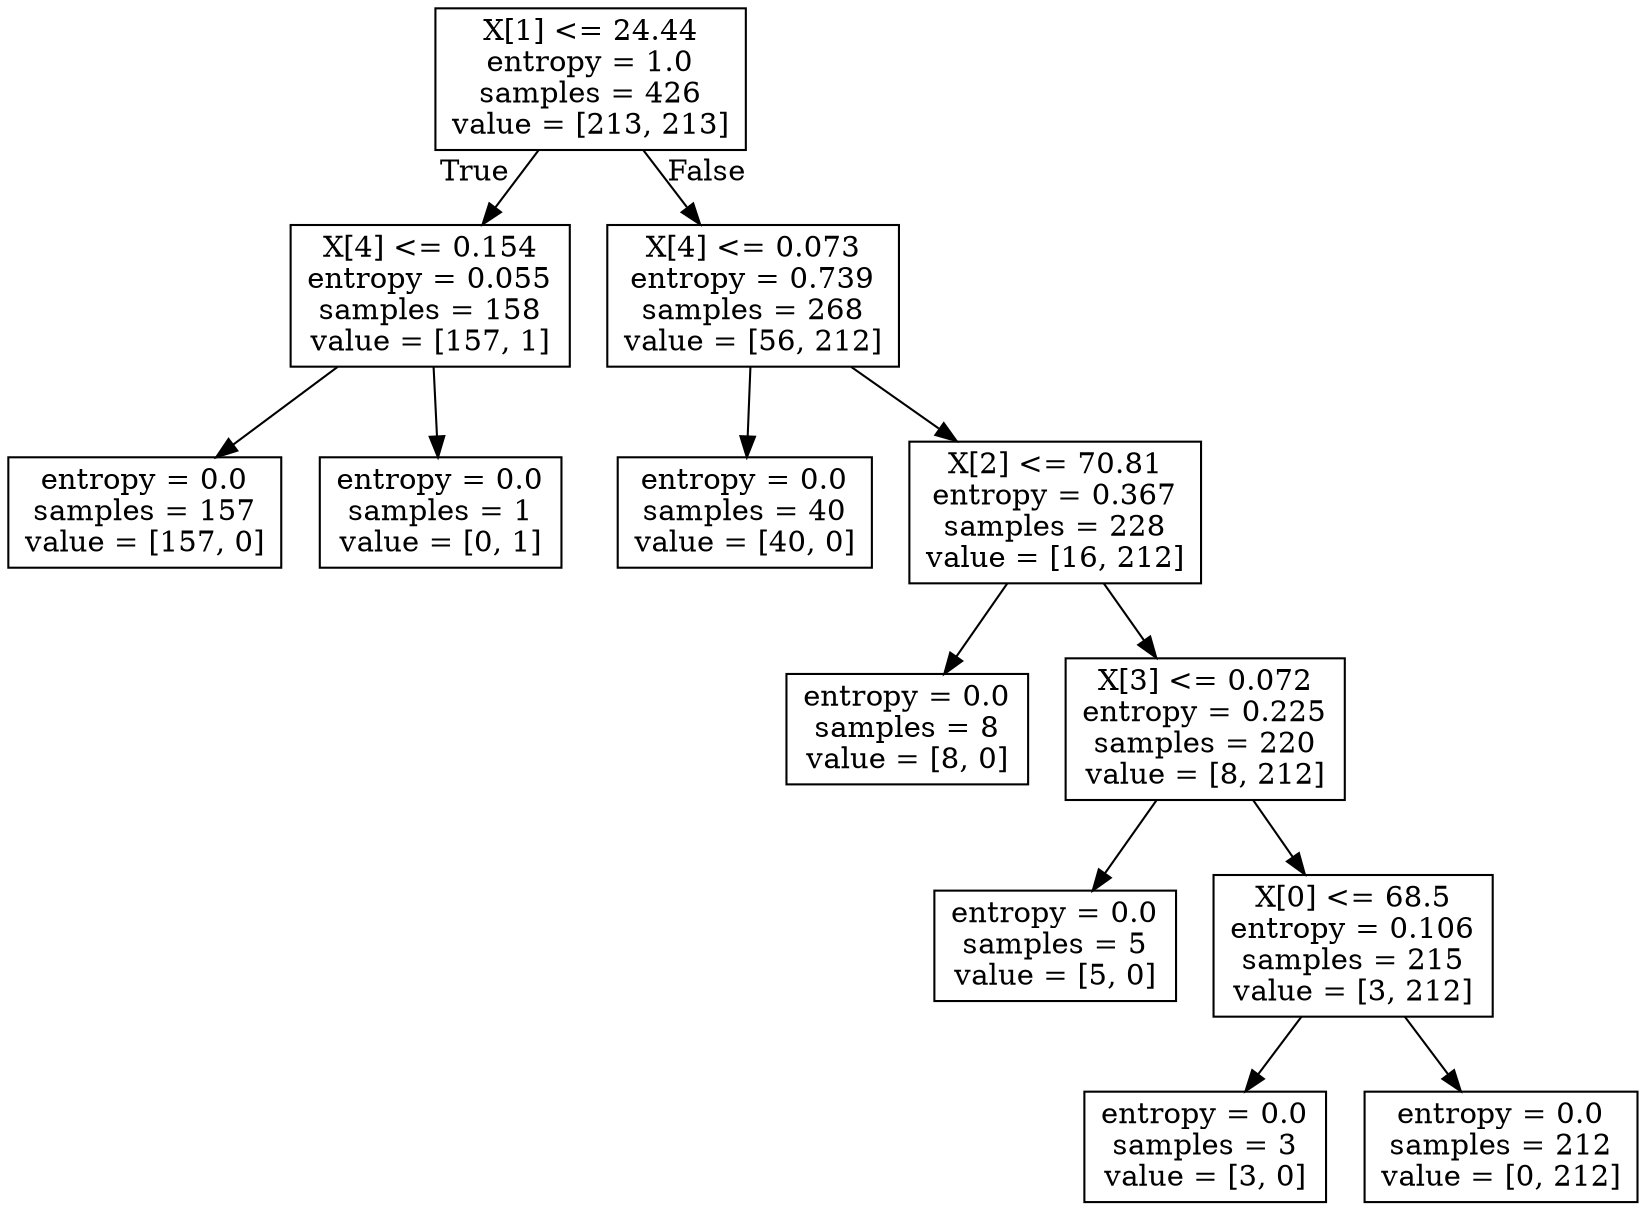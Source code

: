 digraph Tree {
node [shape=box] ;
0 [label="X[1] <= 24.44\nentropy = 1.0\nsamples = 426\nvalue = [213, 213]"] ;
1 [label="X[4] <= 0.154\nentropy = 0.055\nsamples = 158\nvalue = [157, 1]"] ;
0 -> 1 [labeldistance=2.5, labelangle=45, headlabel="True"] ;
2 [label="entropy = 0.0\nsamples = 157\nvalue = [157, 0]"] ;
1 -> 2 ;
3 [label="entropy = 0.0\nsamples = 1\nvalue = [0, 1]"] ;
1 -> 3 ;
4 [label="X[4] <= 0.073\nentropy = 0.739\nsamples = 268\nvalue = [56, 212]"] ;
0 -> 4 [labeldistance=2.5, labelangle=-45, headlabel="False"] ;
5 [label="entropy = 0.0\nsamples = 40\nvalue = [40, 0]"] ;
4 -> 5 ;
6 [label="X[2] <= 70.81\nentropy = 0.367\nsamples = 228\nvalue = [16, 212]"] ;
4 -> 6 ;
7 [label="entropy = 0.0\nsamples = 8\nvalue = [8, 0]"] ;
6 -> 7 ;
8 [label="X[3] <= 0.072\nentropy = 0.225\nsamples = 220\nvalue = [8, 212]"] ;
6 -> 8 ;
9 [label="entropy = 0.0\nsamples = 5\nvalue = [5, 0]"] ;
8 -> 9 ;
10 [label="X[0] <= 68.5\nentropy = 0.106\nsamples = 215\nvalue = [3, 212]"] ;
8 -> 10 ;
11 [label="entropy = 0.0\nsamples = 3\nvalue = [3, 0]"] ;
10 -> 11 ;
12 [label="entropy = 0.0\nsamples = 212\nvalue = [0, 212]"] ;
10 -> 12 ;
}
